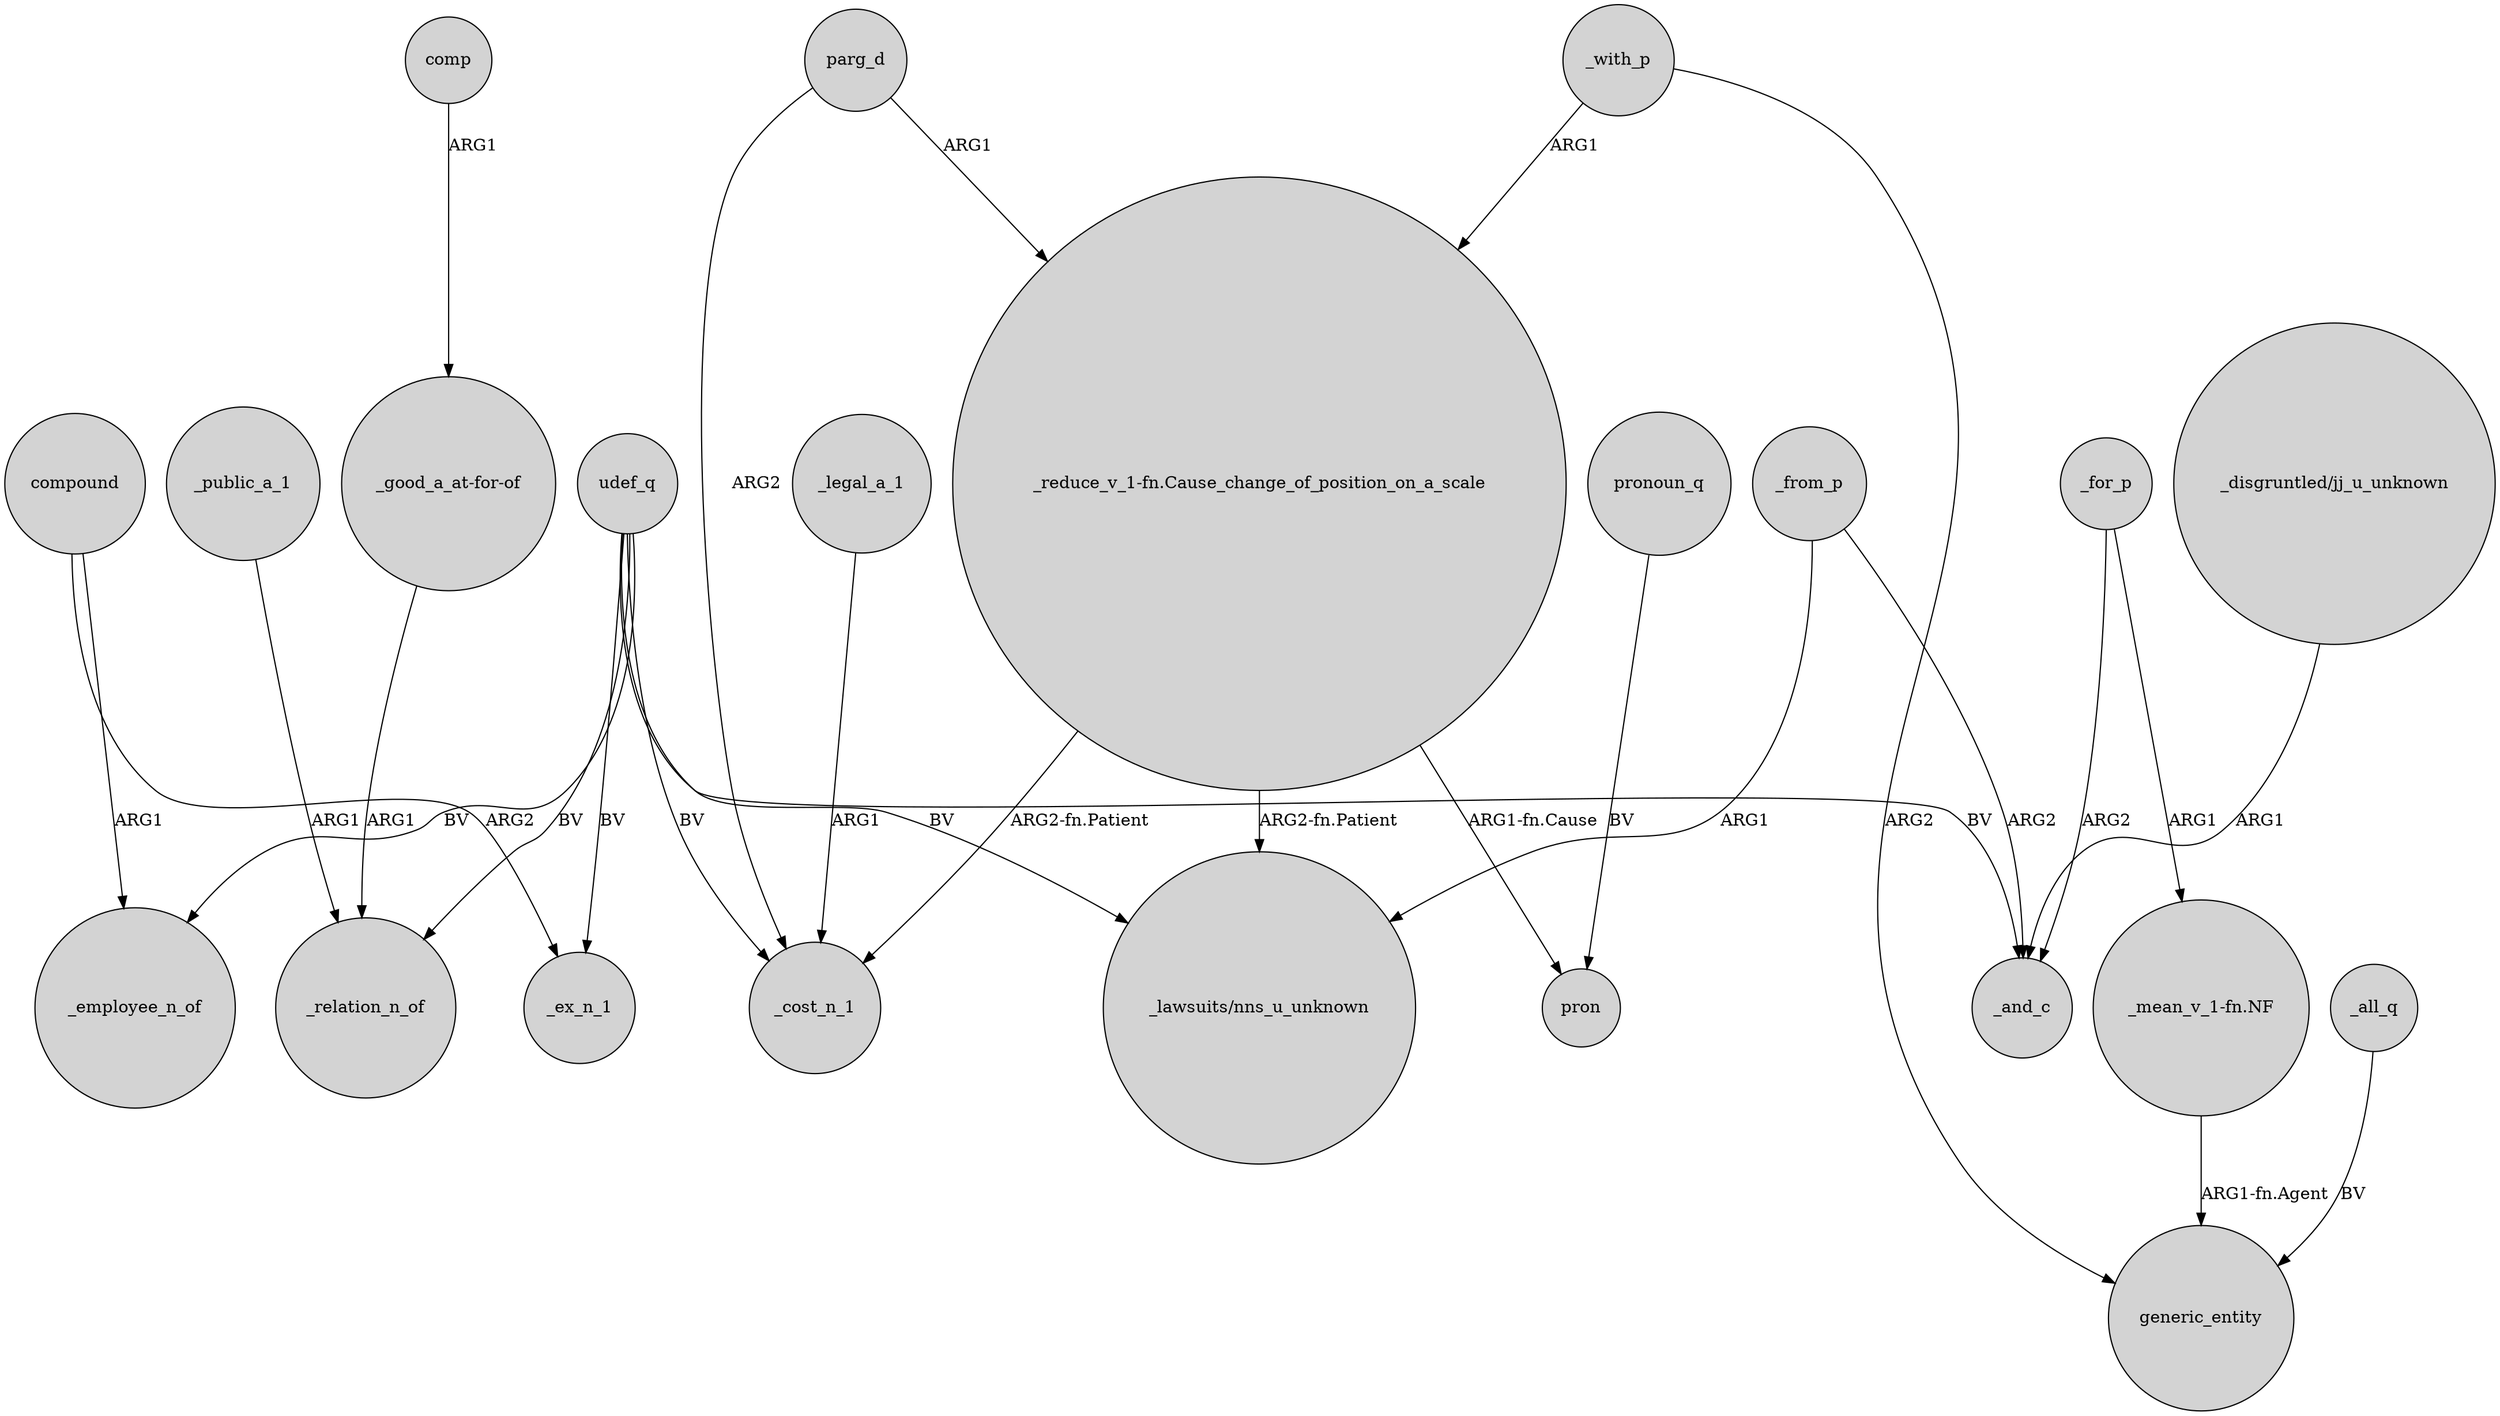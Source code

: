 digraph {
	node [shape=circle style=filled]
	udef_q -> _employee_n_of [label=BV]
	comp -> "_good_a_at-for-of" [label=ARG1]
	_with_p -> generic_entity [label=ARG2]
	udef_q -> _ex_n_1 [label=BV]
	udef_q -> _relation_n_of [label=BV]
	_public_a_1 -> _relation_n_of [label=ARG1]
	udef_q -> "_lawsuits/nns_u_unknown" [label=BV]
	_for_p -> _and_c [label=ARG2]
	compound -> _employee_n_of [label=ARG1]
	udef_q -> _cost_n_1 [label=BV]
	parg_d -> _cost_n_1 [label=ARG2]
	"_mean_v_1-fn.NF" -> generic_entity [label="ARG1-fn.Agent"]
	"_reduce_v_1-fn.Cause_change_of_position_on_a_scale" -> _cost_n_1 [label="ARG2-fn.Patient"]
	_all_q -> generic_entity [label=BV]
	pronoun_q -> pron [label=BV]
	"_reduce_v_1-fn.Cause_change_of_position_on_a_scale" -> "_lawsuits/nns_u_unknown" [label="ARG2-fn.Patient"]
	_with_p -> "_reduce_v_1-fn.Cause_change_of_position_on_a_scale" [label=ARG1]
	"_reduce_v_1-fn.Cause_change_of_position_on_a_scale" -> pron [label="ARG1-fn.Cause"]
	_from_p -> "_lawsuits/nns_u_unknown" [label=ARG1]
	_from_p -> _and_c [label=ARG2]
	"_disgruntled/jj_u_unknown" -> _and_c [label=ARG1]
	udef_q -> _and_c [label=BV]
	compound -> _ex_n_1 [label=ARG2]
	parg_d -> "_reduce_v_1-fn.Cause_change_of_position_on_a_scale" [label=ARG1]
	"_good_a_at-for-of" -> _relation_n_of [label=ARG1]
	_legal_a_1 -> _cost_n_1 [label=ARG1]
	_for_p -> "_mean_v_1-fn.NF" [label=ARG1]
}
